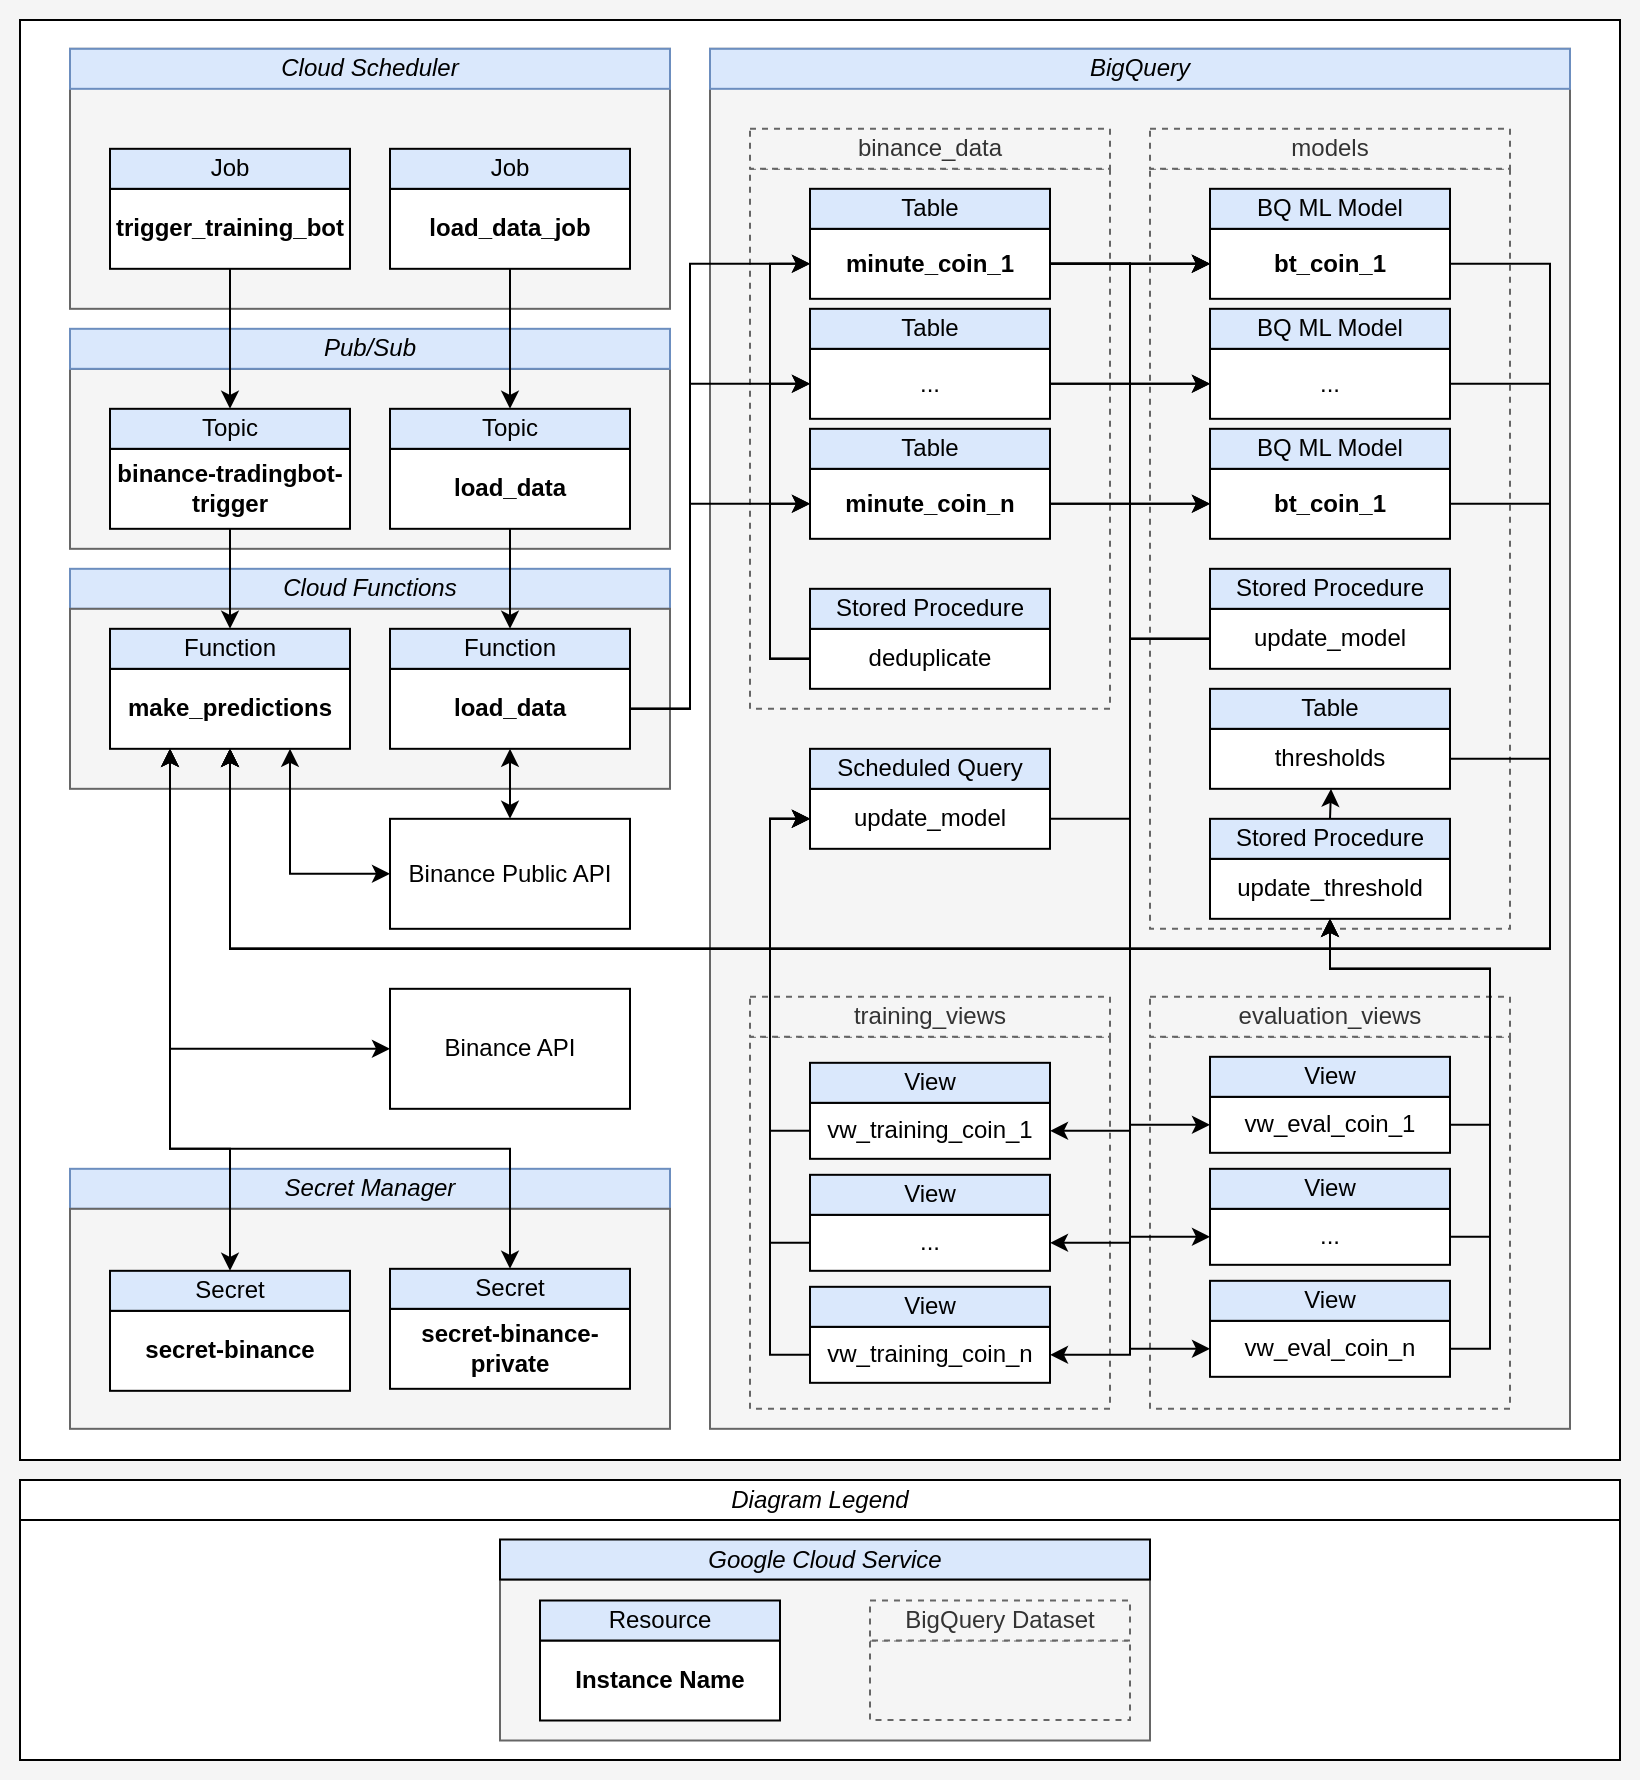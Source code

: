 <mxfile version="16.1.2" type="device"><diagram id="8VCmFHLApWE0oiSrJPu0" name="Page-1"><mxGraphModel dx="1720" dy="1318" grid="1" gridSize="10" guides="1" tooltips="1" connect="1" arrows="1" fold="1" page="1" pageScale="1" pageWidth="1169" pageHeight="1654" math="0" shadow="0"><root><mxCell id="0"/><mxCell id="1" parent="0"/><mxCell id="LJtx6r70eN3ZU_xWEDOd-132" value="" style="rounded=0;whiteSpace=wrap;html=1;strokeColor=none;fillColor=#f5f5f5;fontColor=#333333;" vertex="1" parent="1"><mxGeometry x="30" y="130" width="820" height="890" as="geometry"/></mxCell><mxCell id="LJtx6r70eN3ZU_xWEDOd-121" value="" style="rounded=0;whiteSpace=wrap;html=1;strokeColor=default;" vertex="1" parent="1"><mxGeometry x="40" y="140" width="800" height="720" as="geometry"/></mxCell><mxCell id="9XySH3ww-JPO3s3tnFIX-76" value="" style="rounded=0;whiteSpace=wrap;html=1;fillColor=#f5f5f5;fontColor=#333333;strokeColor=#666666;" parent="1" vertex="1"><mxGeometry x="385" y="154.41" width="430" height="690" as="geometry"/></mxCell><mxCell id="9XySH3ww-JPO3s3tnFIX-98" value="" style="rounded=0;whiteSpace=wrap;html=1;fillColor=#f5f5f5;fontColor=#333333;strokeColor=#666666;dashed=1;" parent="1" vertex="1"><mxGeometry x="405" y="648.41" width="180" height="186" as="geometry"/></mxCell><mxCell id="9XySH3ww-JPO3s3tnFIX-90" value="" style="rounded=0;whiteSpace=wrap;html=1;fillColor=#f5f5f5;fontColor=#333333;strokeColor=#666666;dashed=1;" parent="1" vertex="1"><mxGeometry x="605" y="648.41" width="180" height="186" as="geometry"/></mxCell><mxCell id="9XySH3ww-JPO3s3tnFIX-27" value="&lt;i&gt;Cloud Functions&lt;/i&gt;" style="rounded=0;whiteSpace=wrap;html=1;fillColor=#dae8fc;strokeColor=#6c8ebf;" parent="1" vertex="1"><mxGeometry x="65" y="414.41" width="300" height="20" as="geometry"/></mxCell><mxCell id="9XySH3ww-JPO3s3tnFIX-84" value="" style="rounded=0;whiteSpace=wrap;html=1;fillColor=#f5f5f5;fontColor=#333333;strokeColor=#666666;dashed=1;" parent="1" vertex="1"><mxGeometry x="405" y="214.41" width="180" height="270" as="geometry"/></mxCell><mxCell id="9XySH3ww-JPO3s3tnFIX-87" value="" style="rounded=0;whiteSpace=wrap;html=1;fillColor=#f5f5f5;fontColor=#333333;strokeColor=#666666;dashed=1;" parent="1" vertex="1"><mxGeometry x="605" y="214.41" width="180" height="380" as="geometry"/></mxCell><mxCell id="9XySH3ww-JPO3s3tnFIX-74" value="" style="rounded=0;whiteSpace=wrap;html=1;fillColor=#f5f5f5;fontColor=#333333;strokeColor=#666666;" parent="1" vertex="1"><mxGeometry x="65" y="434.41" width="300" height="90" as="geometry"/></mxCell><mxCell id="9XySH3ww-JPO3s3tnFIX-73" value="" style="rounded=0;whiteSpace=wrap;html=1;fillColor=#f5f5f5;fontColor=#333333;strokeColor=#666666;" parent="1" vertex="1"><mxGeometry x="65" y="314.41" width="300" height="90" as="geometry"/></mxCell><mxCell id="9XySH3ww-JPO3s3tnFIX-72" value="" style="rounded=0;whiteSpace=wrap;html=1;fillColor=#f5f5f5;fontColor=#333333;strokeColor=#666666;" parent="1" vertex="1"><mxGeometry x="65" y="154.41" width="300" height="130" as="geometry"/></mxCell><mxCell id="9XySH3ww-JPO3s3tnFIX-26" value="&lt;i&gt;Pub/Sub&lt;/i&gt;" style="rounded=0;whiteSpace=wrap;html=1;fillColor=#dae8fc;strokeColor=#6c8ebf;" parent="1" vertex="1"><mxGeometry x="65" y="294.41" width="300" height="20" as="geometry"/></mxCell><mxCell id="9XySH3ww-JPO3s3tnFIX-25" value="&lt;i&gt;Cloud Scheduler&lt;/i&gt;" style="rounded=0;whiteSpace=wrap;html=1;fillColor=#dae8fc;strokeColor=#6c8ebf;" parent="1" vertex="1"><mxGeometry x="65" y="154.41" width="300" height="20" as="geometry"/></mxCell><mxCell id="9XySH3ww-JPO3s3tnFIX-77" style="edgeStyle=orthogonalEdgeStyle;rounded=0;orthogonalLoop=1;jettySize=auto;html=1;exitX=0.5;exitY=1;exitDx=0;exitDy=0;startArrow=classic;startFill=1;strokeColor=#000000;" parent="1" source="9XySH3ww-JPO3s3tnFIX-1" target="9XySH3ww-JPO3s3tnFIX-34" edge="1"><mxGeometry relative="1" as="geometry"/></mxCell><mxCell id="LJtx6r70eN3ZU_xWEDOd-22" style="edgeStyle=orthogonalEdgeStyle;rounded=0;orthogonalLoop=1;jettySize=auto;html=1;exitX=1;exitY=0.5;exitDx=0;exitDy=0;entryX=0;entryY=0.5;entryDx=0;entryDy=0;strokeColor=default;" edge="1" parent="1" source="9XySH3ww-JPO3s3tnFIX-1" target="9XySH3ww-JPO3s3tnFIX-24"><mxGeometry relative="1" as="geometry"><Array as="points"><mxPoint x="375" y="484"/><mxPoint x="375" y="262"/></Array></mxGeometry></mxCell><mxCell id="LJtx6r70eN3ZU_xWEDOd-23" style="edgeStyle=orthogonalEdgeStyle;rounded=0;orthogonalLoop=1;jettySize=auto;html=1;exitX=1;exitY=0.5;exitDx=0;exitDy=0;entryX=0;entryY=0.5;entryDx=0;entryDy=0;strokeColor=default;" edge="1" parent="1" source="9XySH3ww-JPO3s3tnFIX-1" target="9XySH3ww-JPO3s3tnFIX-41"><mxGeometry relative="1" as="geometry"><Array as="points"><mxPoint x="375" y="484"/><mxPoint x="375" y="382"/></Array></mxGeometry></mxCell><mxCell id="LJtx6r70eN3ZU_xWEDOd-91" style="edgeStyle=orthogonalEdgeStyle;rounded=0;orthogonalLoop=1;jettySize=auto;html=1;exitX=1;exitY=0.5;exitDx=0;exitDy=0;entryX=0;entryY=0.5;entryDx=0;entryDy=0;strokeColor=default;" edge="1" parent="1" source="9XySH3ww-JPO3s3tnFIX-1" target="9XySH3ww-JPO3s3tnFIX-39"><mxGeometry relative="1" as="geometry"><Array as="points"><mxPoint x="375" y="484"/><mxPoint x="375" y="322"/></Array></mxGeometry></mxCell><mxCell id="9XySH3ww-JPO3s3tnFIX-70" style="edgeStyle=orthogonalEdgeStyle;rounded=0;orthogonalLoop=1;jettySize=auto;html=1;exitX=0.5;exitY=1;exitDx=0;exitDy=0;startArrow=classic;startFill=1;strokeColor=none;" parent="1" source="9XySH3ww-JPO3s3tnFIX-19" target="9XySH3ww-JPO3s3tnFIX-69" edge="1"><mxGeometry relative="1" as="geometry"/></mxCell><mxCell id="LJtx6r70eN3ZU_xWEDOd-16" style="edgeStyle=orthogonalEdgeStyle;rounded=0;orthogonalLoop=1;jettySize=auto;html=1;exitX=0.5;exitY=1;exitDx=0;exitDy=0;entryX=0.5;entryY=0;entryDx=0;entryDy=0;" edge="1" parent="1" source="9XySH3ww-JPO3s3tnFIX-20" target="LJtx6r70eN3ZU_xWEDOd-11"><mxGeometry relative="1" as="geometry"/></mxCell><mxCell id="LJtx6r70eN3ZU_xWEDOd-14" style="edgeStyle=orthogonalEdgeStyle;rounded=0;orthogonalLoop=1;jettySize=auto;html=1;exitX=0.5;exitY=1;exitDx=0;exitDy=0;" edge="1" parent="1" source="9XySH3ww-JPO3s3tnFIX-21" target="LJtx6r70eN3ZU_xWEDOd-10"><mxGeometry relative="1" as="geometry"/></mxCell><mxCell id="LJtx6r70eN3ZU_xWEDOd-9" style="edgeStyle=orthogonalEdgeStyle;rounded=0;orthogonalLoop=1;jettySize=auto;html=1;exitX=0.5;exitY=1;exitDx=0;exitDy=0;" edge="1" parent="1" source="9XySH3ww-JPO3s3tnFIX-22" target="LJtx6r70eN3ZU_xWEDOd-8"><mxGeometry relative="1" as="geometry"/></mxCell><mxCell id="LJtx6r70eN3ZU_xWEDOd-7" style="edgeStyle=orthogonalEdgeStyle;rounded=0;orthogonalLoop=1;jettySize=auto;html=1;exitX=0.5;exitY=1;exitDx=0;exitDy=0;entryX=0.5;entryY=0;entryDx=0;entryDy=0;" edge="1" parent="1" source="9XySH3ww-JPO3s3tnFIX-23" target="LJtx6r70eN3ZU_xWEDOd-5"><mxGeometry relative="1" as="geometry"/></mxCell><mxCell id="9XySH3ww-JPO3s3tnFIX-59" style="edgeStyle=orthogonalEdgeStyle;rounded=0;orthogonalLoop=1;jettySize=auto;html=1;exitX=1;exitY=0.5;exitDx=0;exitDy=0;startArrow=none;startFill=0;" parent="1" source="9XySH3ww-JPO3s3tnFIX-24" target="9XySH3ww-JPO3s3tnFIX-47" edge="1"><mxGeometry relative="1" as="geometry"/></mxCell><mxCell id="LJtx6r70eN3ZU_xWEDOd-88" style="edgeStyle=orthogonalEdgeStyle;rounded=0;orthogonalLoop=1;jettySize=auto;html=1;exitX=1;exitY=0.5;exitDx=0;exitDy=0;entryX=0;entryY=0.5;entryDx=0;entryDy=0;strokeColor=default;" edge="1" parent="1" source="9XySH3ww-JPO3s3tnFIX-24" target="LJtx6r70eN3ZU_xWEDOd-42"><mxGeometry relative="1" as="geometry"/></mxCell><mxCell id="LJtx6r70eN3ZU_xWEDOd-95" style="edgeStyle=orthogonalEdgeStyle;rounded=0;orthogonalLoop=1;jettySize=auto;html=1;exitX=1;exitY=0.5;exitDx=0;exitDy=0;entryX=1;entryY=0.5;entryDx=0;entryDy=0;strokeColor=default;" edge="1" parent="1" source="9XySH3ww-JPO3s3tnFIX-24" target="LJtx6r70eN3ZU_xWEDOd-62"><mxGeometry relative="1" as="geometry"><Array as="points"><mxPoint x="595" y="261.41"/><mxPoint x="595" y="695.41"/></Array></mxGeometry></mxCell><mxCell id="LJtx6r70eN3ZU_xWEDOd-96" style="edgeStyle=orthogonalEdgeStyle;rounded=0;orthogonalLoop=1;jettySize=auto;html=1;exitX=1;exitY=0.5;exitDx=0;exitDy=0;entryX=1;entryY=0.5;entryDx=0;entryDy=0;strokeColor=default;" edge="1" parent="1" source="9XySH3ww-JPO3s3tnFIX-24" target="LJtx6r70eN3ZU_xWEDOd-65"><mxGeometry relative="1" as="geometry"><Array as="points"><mxPoint x="595" y="261.41"/><mxPoint x="595" y="751.41"/></Array></mxGeometry></mxCell><mxCell id="LJtx6r70eN3ZU_xWEDOd-97" style="edgeStyle=orthogonalEdgeStyle;rounded=0;orthogonalLoop=1;jettySize=auto;html=1;exitX=1;exitY=0.5;exitDx=0;exitDy=0;entryX=1;entryY=0.5;entryDx=0;entryDy=0;strokeColor=default;" edge="1" parent="1" source="9XySH3ww-JPO3s3tnFIX-24" target="LJtx6r70eN3ZU_xWEDOd-68"><mxGeometry relative="1" as="geometry"><Array as="points"><mxPoint x="595" y="261.41"/><mxPoint x="595" y="807.41"/></Array></mxGeometry></mxCell><mxCell id="9XySH3ww-JPO3s3tnFIX-24" value="&lt;b&gt;minute_coin_1&lt;/b&gt;" style="rounded=0;whiteSpace=wrap;html=1;" parent="1" vertex="1"><mxGeometry x="435" y="244.41" width="120" height="35" as="geometry"/></mxCell><mxCell id="9XySH3ww-JPO3s3tnFIX-34" value="Binance Public API" style="rounded=0;whiteSpace=wrap;html=1;" parent="1" vertex="1"><mxGeometry x="225" y="539.41" width="120" height="55" as="geometry"/></mxCell><mxCell id="9XySH3ww-JPO3s3tnFIX-58" style="edgeStyle=orthogonalEdgeStyle;rounded=0;orthogonalLoop=1;jettySize=auto;html=1;exitX=1;exitY=0.5;exitDx=0;exitDy=0;startArrow=none;startFill=0;" parent="1" source="9XySH3ww-JPO3s3tnFIX-39" target="9XySH3ww-JPO3s3tnFIX-48" edge="1"><mxGeometry relative="1" as="geometry"/></mxCell><mxCell id="LJtx6r70eN3ZU_xWEDOd-87" style="edgeStyle=orthogonalEdgeStyle;rounded=0;orthogonalLoop=1;jettySize=auto;html=1;exitX=1;exitY=0.5;exitDx=0;exitDy=0;entryX=0;entryY=0.5;entryDx=0;entryDy=0;strokeColor=default;" edge="1" parent="1" source="9XySH3ww-JPO3s3tnFIX-39" target="LJtx6r70eN3ZU_xWEDOd-38"><mxGeometry relative="1" as="geometry"/></mxCell><mxCell id="9XySH3ww-JPO3s3tnFIX-39" value="..." style="rounded=0;whiteSpace=wrap;html=1;" parent="1" vertex="1"><mxGeometry x="435" y="304.41" width="120" height="35" as="geometry"/></mxCell><mxCell id="9XySH3ww-JPO3s3tnFIX-57" style="edgeStyle=orthogonalEdgeStyle;rounded=0;orthogonalLoop=1;jettySize=auto;html=1;exitX=1;exitY=0.5;exitDx=0;exitDy=0;startArrow=none;startFill=0;" parent="1" source="9XySH3ww-JPO3s3tnFIX-41" target="9XySH3ww-JPO3s3tnFIX-50" edge="1"><mxGeometry relative="1" as="geometry"/></mxCell><mxCell id="LJtx6r70eN3ZU_xWEDOd-78" style="edgeStyle=orthogonalEdgeStyle;rounded=0;orthogonalLoop=1;jettySize=auto;html=1;exitX=1;exitY=0.5;exitDx=0;exitDy=0;entryX=0;entryY=0.5;entryDx=0;entryDy=0;strokeColor=default;" edge="1" parent="1" source="9XySH3ww-JPO3s3tnFIX-41" target="9XySH3ww-JPO3s3tnFIX-95"><mxGeometry relative="1" as="geometry"/></mxCell><mxCell id="9XySH3ww-JPO3s3tnFIX-41" value="&lt;b&gt;minute_coin_n&lt;/b&gt;" style="rounded=0;whiteSpace=wrap;html=1;" parent="1" vertex="1"><mxGeometry x="435" y="364.41" width="120" height="35" as="geometry"/></mxCell><mxCell id="LJtx6r70eN3ZU_xWEDOd-73" style="edgeStyle=orthogonalEdgeStyle;rounded=0;orthogonalLoop=1;jettySize=auto;html=1;exitX=1;exitY=0.5;exitDx=0;exitDy=0;entryX=0.5;entryY=1;entryDx=0;entryDy=0;strokeColor=default;" edge="1" parent="1" source="9XySH3ww-JPO3s3tnFIX-47" target="9XySH3ww-JPO3s3tnFIX-19"><mxGeometry relative="1" as="geometry"><Array as="points"><mxPoint x="805" y="261.41"/><mxPoint x="805" y="604.41"/><mxPoint x="145" y="604.41"/></Array></mxGeometry></mxCell><mxCell id="9XySH3ww-JPO3s3tnFIX-47" value="&lt;b&gt;bt_coin_1&lt;/b&gt;" style="rounded=0;whiteSpace=wrap;html=1;" parent="1" vertex="1"><mxGeometry x="635" y="244.41" width="120" height="35" as="geometry"/></mxCell><mxCell id="LJtx6r70eN3ZU_xWEDOd-75" style="edgeStyle=orthogonalEdgeStyle;rounded=0;orthogonalLoop=1;jettySize=auto;html=1;exitX=1;exitY=0.5;exitDx=0;exitDy=0;strokeColor=default;" edge="1" parent="1" source="9XySH3ww-JPO3s3tnFIX-48" target="9XySH3ww-JPO3s3tnFIX-19"><mxGeometry relative="1" as="geometry"><Array as="points"><mxPoint x="805" y="321.41"/><mxPoint x="805" y="604.41"/></Array></mxGeometry></mxCell><mxCell id="9XySH3ww-JPO3s3tnFIX-48" value="..." style="rounded=0;whiteSpace=wrap;html=1;" parent="1" vertex="1"><mxGeometry x="635" y="304.41" width="120" height="35" as="geometry"/></mxCell><mxCell id="LJtx6r70eN3ZU_xWEDOd-74" style="edgeStyle=orthogonalEdgeStyle;rounded=0;orthogonalLoop=1;jettySize=auto;html=1;exitX=1;exitY=0.5;exitDx=0;exitDy=0;strokeColor=default;" edge="1" parent="1" source="9XySH3ww-JPO3s3tnFIX-50" target="9XySH3ww-JPO3s3tnFIX-19"><mxGeometry relative="1" as="geometry"><Array as="points"><mxPoint x="805" y="381.41"/><mxPoint x="805" y="604.41"/></Array></mxGeometry></mxCell><mxCell id="9XySH3ww-JPO3s3tnFIX-50" value="&lt;b&gt;bt_coin_1&lt;/b&gt;" style="rounded=0;whiteSpace=wrap;html=1;" parent="1" vertex="1"><mxGeometry x="635" y="364.41" width="120" height="35" as="geometry"/></mxCell><mxCell id="9XySH3ww-JPO3s3tnFIX-65" value="&lt;i&gt;BigQuery&lt;/i&gt;" style="rounded=0;whiteSpace=wrap;html=1;fillColor=#dae8fc;strokeColor=#6c8ebf;" parent="1" vertex="1"><mxGeometry x="385" y="154.41" width="430" height="20" as="geometry"/></mxCell><mxCell id="9XySH3ww-JPO3s3tnFIX-69" value="Binance API" style="rounded=0;whiteSpace=wrap;html=1;" parent="1" vertex="1"><mxGeometry x="225" y="624.41" width="120" height="60" as="geometry"/></mxCell><mxCell id="LJtx6r70eN3ZU_xWEDOd-84" style="edgeStyle=orthogonalEdgeStyle;rounded=0;orthogonalLoop=1;jettySize=auto;html=1;exitX=0;exitY=0.5;exitDx=0;exitDy=0;entryX=0;entryY=0.5;entryDx=0;entryDy=0;strokeColor=default;" edge="1" parent="1" source="9XySH3ww-JPO3s3tnFIX-80" target="9XySH3ww-JPO3s3tnFIX-50"><mxGeometry relative="1" as="geometry"><Array as="points"><mxPoint x="595" y="449.41"/><mxPoint x="595" y="381.41"/></Array></mxGeometry></mxCell><mxCell id="LJtx6r70eN3ZU_xWEDOd-85" style="edgeStyle=orthogonalEdgeStyle;rounded=0;orthogonalLoop=1;jettySize=auto;html=1;exitX=0;exitY=0.5;exitDx=0;exitDy=0;entryX=0;entryY=0.5;entryDx=0;entryDy=0;strokeColor=default;" edge="1" parent="1" source="9XySH3ww-JPO3s3tnFIX-80" target="9XySH3ww-JPO3s3tnFIX-48"><mxGeometry relative="1" as="geometry"><Array as="points"><mxPoint x="595" y="449.41"/><mxPoint x="595" y="321.41"/></Array></mxGeometry></mxCell><mxCell id="LJtx6r70eN3ZU_xWEDOd-86" style="edgeStyle=orthogonalEdgeStyle;rounded=0;orthogonalLoop=1;jettySize=auto;html=1;exitX=0;exitY=0.5;exitDx=0;exitDy=0;strokeColor=default;entryX=0;entryY=0.5;entryDx=0;entryDy=0;" edge="1" parent="1" source="9XySH3ww-JPO3s3tnFIX-80" target="9XySH3ww-JPO3s3tnFIX-47"><mxGeometry relative="1" as="geometry"><Array as="points"><mxPoint x="595" y="449.41"/><mxPoint x="595" y="261.41"/></Array></mxGeometry></mxCell><mxCell id="9XySH3ww-JPO3s3tnFIX-80" value="update_model" style="rounded=0;whiteSpace=wrap;html=1;" parent="1" vertex="1"><mxGeometry x="635" y="434.41" width="120" height="30" as="geometry"/></mxCell><mxCell id="LJtx6r70eN3ZU_xWEDOd-89" style="edgeStyle=orthogonalEdgeStyle;rounded=0;orthogonalLoop=1;jettySize=auto;html=1;exitX=1;exitY=0.5;exitDx=0;exitDy=0;entryX=0;entryY=0.5;entryDx=0;entryDy=0;strokeColor=default;" edge="1" parent="1" source="9XySH3ww-JPO3s3tnFIX-83" target="9XySH3ww-JPO3s3tnFIX-47"><mxGeometry relative="1" as="geometry"/></mxCell><mxCell id="9XySH3ww-JPO3s3tnFIX-83" value="update_model" style="rounded=0;whiteSpace=wrap;html=1;" parent="1" vertex="1"><mxGeometry x="435" y="524.41" width="120" height="30" as="geometry"/></mxCell><mxCell id="9XySH3ww-JPO3s3tnFIX-85" value="binance_data" style="rounded=0;whiteSpace=wrap;html=1;fillColor=#f5f5f5;fontColor=#333333;strokeColor=#666666;dashed=1;" parent="1" vertex="1"><mxGeometry x="405" y="194.41" width="180" height="20" as="geometry"/></mxCell><mxCell id="9XySH3ww-JPO3s3tnFIX-86" value="models" style="rounded=0;whiteSpace=wrap;html=1;fillColor=#f5f5f5;fontColor=#333333;strokeColor=#666666;dashed=1;" parent="1" vertex="1"><mxGeometry x="605" y="194.41" width="180" height="20" as="geometry"/></mxCell><mxCell id="9XySH3ww-JPO3s3tnFIX-88" value="evaluation_views" style="rounded=0;whiteSpace=wrap;html=1;fillColor=#f5f5f5;fontColor=#333333;strokeColor=#666666;dashed=1;" parent="1" vertex="1"><mxGeometry x="605" y="628.41" width="180" height="20" as="geometry"/></mxCell><mxCell id="9XySH3ww-JPO3s3tnFIX-89" value="training_views" style="rounded=0;whiteSpace=wrap;html=1;fillColor=#f5f5f5;fontColor=#333333;strokeColor=#666666;dashed=1;" parent="1" vertex="1"><mxGeometry x="405" y="628.41" width="180" height="20" as="geometry"/></mxCell><mxCell id="LJtx6r70eN3ZU_xWEDOd-92" style="edgeStyle=orthogonalEdgeStyle;rounded=0;orthogonalLoop=1;jettySize=auto;html=1;exitX=0;exitY=0.5;exitDx=0;exitDy=0;entryX=0;entryY=0.5;entryDx=0;entryDy=0;strokeColor=default;" edge="1" parent="1" source="9XySH3ww-JPO3s3tnFIX-82" target="9XySH3ww-JPO3s3tnFIX-41"><mxGeometry relative="1" as="geometry"/></mxCell><mxCell id="LJtx6r70eN3ZU_xWEDOd-93" style="edgeStyle=orthogonalEdgeStyle;rounded=0;orthogonalLoop=1;jettySize=auto;html=1;exitX=0;exitY=0.5;exitDx=0;exitDy=0;entryX=0;entryY=0.5;entryDx=0;entryDy=0;strokeColor=default;" edge="1" parent="1" source="9XySH3ww-JPO3s3tnFIX-82" target="9XySH3ww-JPO3s3tnFIX-39"><mxGeometry relative="1" as="geometry"/></mxCell><mxCell id="LJtx6r70eN3ZU_xWEDOd-94" style="edgeStyle=orthogonalEdgeStyle;rounded=0;orthogonalLoop=1;jettySize=auto;html=1;exitX=0;exitY=0.5;exitDx=0;exitDy=0;entryX=0;entryY=0.5;entryDx=0;entryDy=0;strokeColor=default;" edge="1" parent="1" source="9XySH3ww-JPO3s3tnFIX-82" target="9XySH3ww-JPO3s3tnFIX-24"><mxGeometry relative="1" as="geometry"/></mxCell><mxCell id="9XySH3ww-JPO3s3tnFIX-82" value="deduplicate" style="rounded=0;whiteSpace=wrap;html=1;" parent="1" vertex="1"><mxGeometry x="435" y="444.41" width="120" height="30" as="geometry"/></mxCell><mxCell id="LJtx6r70eN3ZU_xWEDOd-17" value="Table" style="rounded=0;whiteSpace=wrap;html=1;fillColor=#dae8fc;strokeColor=default;" vertex="1" parent="1"><mxGeometry x="435" y="224.41" width="120" height="20" as="geometry"/></mxCell><mxCell id="LJtx6r70eN3ZU_xWEDOd-20" value="Table" style="rounded=0;whiteSpace=wrap;html=1;fillColor=#dae8fc;strokeColor=default;" vertex="1" parent="1"><mxGeometry x="435" y="284.41" width="120" height="20" as="geometry"/></mxCell><mxCell id="LJtx6r70eN3ZU_xWEDOd-21" value="Table" style="rounded=0;whiteSpace=wrap;html=1;fillColor=#dae8fc;strokeColor=default;" vertex="1" parent="1"><mxGeometry x="435" y="344.41" width="120" height="20" as="geometry"/></mxCell><mxCell id="LJtx6r70eN3ZU_xWEDOd-24" value="Stored Procedure" style="rounded=0;whiteSpace=wrap;html=1;fillColor=#dae8fc;strokeColor=default;" vertex="1" parent="1"><mxGeometry x="435" y="424.41" width="120" height="20" as="geometry"/></mxCell><mxCell id="LJtx6r70eN3ZU_xWEDOd-25" value="Stored Procedure" style="rounded=0;whiteSpace=wrap;html=1;fillColor=#dae8fc;strokeColor=default;" vertex="1" parent="1"><mxGeometry x="635" y="414.41" width="120" height="20" as="geometry"/></mxCell><mxCell id="LJtx6r70eN3ZU_xWEDOd-26" value="BQ ML Model" style="rounded=0;whiteSpace=wrap;html=1;fillColor=#dae8fc;strokeColor=default;" vertex="1" parent="1"><mxGeometry x="635" y="224.41" width="120" height="20" as="geometry"/></mxCell><mxCell id="LJtx6r70eN3ZU_xWEDOd-27" value="BQ ML Model" style="rounded=0;whiteSpace=wrap;html=1;fillColor=#dae8fc;strokeColor=default;" vertex="1" parent="1"><mxGeometry x="635" y="284.41" width="120" height="20" as="geometry"/></mxCell><mxCell id="LJtx6r70eN3ZU_xWEDOd-28" value="BQ ML Model" style="rounded=0;whiteSpace=wrap;html=1;fillColor=#dae8fc;strokeColor=default;" vertex="1" parent="1"><mxGeometry x="635" y="344.41" width="120" height="20" as="geometry"/></mxCell><mxCell id="LJtx6r70eN3ZU_xWEDOd-33" value="" style="group" vertex="1" connectable="0" parent="1"><mxGeometry x="635" y="474.41" width="120" height="50" as="geometry"/></mxCell><mxCell id="9XySH3ww-JPO3s3tnFIX-66" value="thresholds" style="rounded=0;whiteSpace=wrap;html=1;" parent="LJtx6r70eN3ZU_xWEDOd-33" vertex="1"><mxGeometry y="20" width="120" height="30" as="geometry"/></mxCell><mxCell id="LJtx6r70eN3ZU_xWEDOd-29" value="Table" style="rounded=0;whiteSpace=wrap;html=1;fillColor=#dae8fc;strokeColor=default;" vertex="1" parent="LJtx6r70eN3ZU_xWEDOd-33"><mxGeometry width="120" height="20" as="geometry"/></mxCell><mxCell id="LJtx6r70eN3ZU_xWEDOd-34" value="" style="group" vertex="1" connectable="0" parent="1"><mxGeometry x="635" y="539.41" width="120" height="50" as="geometry"/></mxCell><mxCell id="9XySH3ww-JPO3s3tnFIX-81" value="update_threshold" style="rounded=0;whiteSpace=wrap;html=1;" parent="LJtx6r70eN3ZU_xWEDOd-34" vertex="1"><mxGeometry y="20" width="120" height="30" as="geometry"/></mxCell><mxCell id="LJtx6r70eN3ZU_xWEDOd-30" value="Stored Procedure" style="rounded=0;whiteSpace=wrap;html=1;fillColor=#dae8fc;strokeColor=default;" vertex="1" parent="LJtx6r70eN3ZU_xWEDOd-34"><mxGeometry width="120" height="20" as="geometry"/></mxCell><mxCell id="LJtx6r70eN3ZU_xWEDOd-36" value="" style="group" vertex="1" connectable="0" parent="1"><mxGeometry x="635" y="658.41" width="120" height="48" as="geometry"/></mxCell><mxCell id="9XySH3ww-JPO3s3tnFIX-95" value="vw_eval_coin_1" style="rounded=0;whiteSpace=wrap;html=1;" parent="LJtx6r70eN3ZU_xWEDOd-36" vertex="1"><mxGeometry y="20" width="120" height="28" as="geometry"/></mxCell><mxCell id="LJtx6r70eN3ZU_xWEDOd-35" value="View" style="rounded=0;whiteSpace=wrap;html=1;fillColor=#dae8fc;strokeColor=default;" vertex="1" parent="LJtx6r70eN3ZU_xWEDOd-36"><mxGeometry width="120" height="20" as="geometry"/></mxCell><mxCell id="LJtx6r70eN3ZU_xWEDOd-37" value="" style="group" vertex="1" connectable="0" parent="1"><mxGeometry x="635" y="714.41" width="120" height="48" as="geometry"/></mxCell><mxCell id="LJtx6r70eN3ZU_xWEDOd-38" value="..." style="rounded=0;whiteSpace=wrap;html=1;" vertex="1" parent="LJtx6r70eN3ZU_xWEDOd-37"><mxGeometry y="20" width="120" height="28" as="geometry"/></mxCell><mxCell id="LJtx6r70eN3ZU_xWEDOd-39" value="View" style="rounded=0;whiteSpace=wrap;html=1;fillColor=#dae8fc;strokeColor=default;" vertex="1" parent="LJtx6r70eN3ZU_xWEDOd-37"><mxGeometry width="120" height="20" as="geometry"/></mxCell><mxCell id="LJtx6r70eN3ZU_xWEDOd-41" value="" style="group" vertex="1" connectable="0" parent="1"><mxGeometry x="635" y="770.41" width="120" height="48" as="geometry"/></mxCell><mxCell id="LJtx6r70eN3ZU_xWEDOd-42" value="vw_eval_coin_n" style="rounded=0;whiteSpace=wrap;html=1;" vertex="1" parent="LJtx6r70eN3ZU_xWEDOd-41"><mxGeometry y="20" width="120" height="28" as="geometry"/></mxCell><mxCell id="LJtx6r70eN3ZU_xWEDOd-43" value="View" style="rounded=0;whiteSpace=wrap;html=1;fillColor=#dae8fc;strokeColor=default;" vertex="1" parent="LJtx6r70eN3ZU_xWEDOd-41"><mxGeometry width="120" height="20" as="geometry"/></mxCell><mxCell id="LJtx6r70eN3ZU_xWEDOd-61" value="" style="group" vertex="1" connectable="0" parent="1"><mxGeometry x="435" y="661.41" width="120" height="48" as="geometry"/></mxCell><mxCell id="LJtx6r70eN3ZU_xWEDOd-62" value="vw_training_coin_1" style="rounded=0;whiteSpace=wrap;html=1;" vertex="1" parent="LJtx6r70eN3ZU_xWEDOd-61"><mxGeometry y="20" width="120" height="28" as="geometry"/></mxCell><mxCell id="LJtx6r70eN3ZU_xWEDOd-63" value="View" style="rounded=0;whiteSpace=wrap;html=1;fillColor=#dae8fc;strokeColor=default;" vertex="1" parent="LJtx6r70eN3ZU_xWEDOd-61"><mxGeometry width="120" height="20" as="geometry"/></mxCell><mxCell id="LJtx6r70eN3ZU_xWEDOd-64" value="" style="group" vertex="1" connectable="0" parent="1"><mxGeometry x="435" y="717.41" width="120" height="48" as="geometry"/></mxCell><mxCell id="LJtx6r70eN3ZU_xWEDOd-65" value="..." style="rounded=0;whiteSpace=wrap;html=1;" vertex="1" parent="LJtx6r70eN3ZU_xWEDOd-64"><mxGeometry y="20" width="120" height="28" as="geometry"/></mxCell><mxCell id="LJtx6r70eN3ZU_xWEDOd-66" value="View" style="rounded=0;whiteSpace=wrap;html=1;fillColor=#dae8fc;strokeColor=default;" vertex="1" parent="LJtx6r70eN3ZU_xWEDOd-64"><mxGeometry width="120" height="20" as="geometry"/></mxCell><mxCell id="LJtx6r70eN3ZU_xWEDOd-67" value="" style="group" vertex="1" connectable="0" parent="1"><mxGeometry x="435" y="773.41" width="120" height="48" as="geometry"/></mxCell><mxCell id="LJtx6r70eN3ZU_xWEDOd-68" value="vw_training_coin_n" style="rounded=0;whiteSpace=wrap;html=1;" vertex="1" parent="LJtx6r70eN3ZU_xWEDOd-67"><mxGeometry y="20" width="120" height="28" as="geometry"/></mxCell><mxCell id="LJtx6r70eN3ZU_xWEDOd-69" value="View" style="rounded=0;whiteSpace=wrap;html=1;fillColor=#dae8fc;strokeColor=default;" vertex="1" parent="LJtx6r70eN3ZU_xWEDOd-67"><mxGeometry width="120" height="20" as="geometry"/></mxCell><mxCell id="LJtx6r70eN3ZU_xWEDOd-70" value="Scheduled Query" style="rounded=0;whiteSpace=wrap;html=1;fillColor=#dae8fc;strokeColor=default;" vertex="1" parent="1"><mxGeometry x="435" y="504.41" width="120" height="20" as="geometry"/></mxCell><mxCell id="LJtx6r70eN3ZU_xWEDOd-72" style="edgeStyle=orthogonalEdgeStyle;rounded=0;orthogonalLoop=1;jettySize=auto;html=1;exitX=0.5;exitY=1;exitDx=0;exitDy=0;strokeColor=default;" edge="1" parent="1" source="9XySH3ww-JPO3s3tnFIX-76" target="9XySH3ww-JPO3s3tnFIX-76"><mxGeometry relative="1" as="geometry"/></mxCell><mxCell id="LJtx6r70eN3ZU_xWEDOd-77" style="edgeStyle=orthogonalEdgeStyle;rounded=0;orthogonalLoop=1;jettySize=auto;html=1;exitX=1;exitY=0.5;exitDx=0;exitDy=0;entryX=0.5;entryY=1;entryDx=0;entryDy=0;strokeColor=default;" edge="1" parent="1" source="9XySH3ww-JPO3s3tnFIX-95" target="9XySH3ww-JPO3s3tnFIX-81"><mxGeometry relative="1" as="geometry"><Array as="points"><mxPoint x="775" y="692.41"/><mxPoint x="775" y="614.41"/><mxPoint x="695" y="614.41"/></Array></mxGeometry></mxCell><mxCell id="LJtx6r70eN3ZU_xWEDOd-79" style="edgeStyle=orthogonalEdgeStyle;rounded=0;orthogonalLoop=1;jettySize=auto;html=1;exitX=1;exitY=0.5;exitDx=0;exitDy=0;entryX=0.5;entryY=1;entryDx=0;entryDy=0;strokeColor=default;" edge="1" parent="1" source="LJtx6r70eN3ZU_xWEDOd-38" target="9XySH3ww-JPO3s3tnFIX-81"><mxGeometry relative="1" as="geometry"><Array as="points"><mxPoint x="775" y="748.41"/><mxPoint x="775" y="614.41"/><mxPoint x="695" y="614.41"/></Array></mxGeometry></mxCell><mxCell id="LJtx6r70eN3ZU_xWEDOd-80" style="edgeStyle=orthogonalEdgeStyle;rounded=0;orthogonalLoop=1;jettySize=auto;html=1;exitX=1;exitY=0.5;exitDx=0;exitDy=0;entryX=0.5;entryY=1;entryDx=0;entryDy=0;strokeColor=default;" edge="1" parent="1" source="LJtx6r70eN3ZU_xWEDOd-42" target="9XySH3ww-JPO3s3tnFIX-81"><mxGeometry relative="1" as="geometry"><Array as="points"><mxPoint x="775" y="804.41"/><mxPoint x="775" y="614.41"/><mxPoint x="695" y="614.41"/></Array></mxGeometry></mxCell><mxCell id="LJtx6r70eN3ZU_xWEDOd-81" style="edgeStyle=orthogonalEdgeStyle;rounded=0;orthogonalLoop=1;jettySize=auto;html=1;exitX=0.5;exitY=0;exitDx=0;exitDy=0;strokeColor=default;" edge="1" parent="1" source="LJtx6r70eN3ZU_xWEDOd-30"><mxGeometry relative="1" as="geometry"><mxPoint x="695.529" y="524.41" as="targetPoint"/></mxGeometry></mxCell><mxCell id="LJtx6r70eN3ZU_xWEDOd-82" style="edgeStyle=orthogonalEdgeStyle;rounded=0;orthogonalLoop=1;jettySize=auto;html=1;exitX=1;exitY=0.5;exitDx=0;exitDy=0;entryX=0.5;entryY=1;entryDx=0;entryDy=0;strokeColor=default;" edge="1" parent="1" source="9XySH3ww-JPO3s3tnFIX-66" target="9XySH3ww-JPO3s3tnFIX-19"><mxGeometry relative="1" as="geometry"><Array as="points"><mxPoint x="805" y="509.41"/><mxPoint x="805" y="604.41"/><mxPoint x="145" y="604.41"/></Array></mxGeometry></mxCell><mxCell id="LJtx6r70eN3ZU_xWEDOd-98" style="edgeStyle=orthogonalEdgeStyle;rounded=0;orthogonalLoop=1;jettySize=auto;html=1;exitX=0;exitY=0.5;exitDx=0;exitDy=0;entryX=0;entryY=0.5;entryDx=0;entryDy=0;strokeColor=default;" edge="1" parent="1" source="LJtx6r70eN3ZU_xWEDOd-62" target="9XySH3ww-JPO3s3tnFIX-83"><mxGeometry relative="1" as="geometry"/></mxCell><mxCell id="LJtx6r70eN3ZU_xWEDOd-99" style="edgeStyle=orthogonalEdgeStyle;rounded=0;orthogonalLoop=1;jettySize=auto;html=1;exitX=0;exitY=0.5;exitDx=0;exitDy=0;entryX=0;entryY=0.5;entryDx=0;entryDy=0;strokeColor=default;" edge="1" parent="1" source="LJtx6r70eN3ZU_xWEDOd-65" target="9XySH3ww-JPO3s3tnFIX-83"><mxGeometry relative="1" as="geometry"/></mxCell><mxCell id="LJtx6r70eN3ZU_xWEDOd-100" style="edgeStyle=orthogonalEdgeStyle;rounded=0;orthogonalLoop=1;jettySize=auto;html=1;exitX=0;exitY=0.5;exitDx=0;exitDy=0;strokeColor=default;" edge="1" parent="1" source="LJtx6r70eN3ZU_xWEDOd-68" target="9XySH3ww-JPO3s3tnFIX-83"><mxGeometry relative="1" as="geometry"><Array as="points"><mxPoint x="415" y="807.41"/><mxPoint x="415" y="539.41"/></Array></mxGeometry></mxCell><mxCell id="LJtx6r70eN3ZU_xWEDOd-101" value="&lt;i&gt;Secret Manager&lt;/i&gt;" style="rounded=0;whiteSpace=wrap;html=1;fillColor=#dae8fc;strokeColor=#6c8ebf;" vertex="1" parent="1"><mxGeometry x="65" y="714.41" width="300" height="20" as="geometry"/></mxCell><mxCell id="LJtx6r70eN3ZU_xWEDOd-102" value="" style="rounded=0;whiteSpace=wrap;html=1;fillColor=#f5f5f5;fontColor=#333333;strokeColor=#666666;" vertex="1" parent="1"><mxGeometry x="65" y="734.41" width="300" height="110" as="geometry"/></mxCell><mxCell id="LJtx6r70eN3ZU_xWEDOd-105" value="" style="group" vertex="1" connectable="0" parent="1"><mxGeometry x="85" y="334.41" width="120" height="60" as="geometry"/></mxCell><mxCell id="9XySH3ww-JPO3s3tnFIX-20" value="&lt;b&gt;binance-tradingbot-trigger&lt;/b&gt;" style="rounded=0;whiteSpace=wrap;html=1;" parent="LJtx6r70eN3ZU_xWEDOd-105" vertex="1"><mxGeometry y="20" width="120" height="40" as="geometry"/></mxCell><mxCell id="LJtx6r70eN3ZU_xWEDOd-8" value="Topic" style="rounded=0;whiteSpace=wrap;html=1;fillColor=#dae8fc;strokeColor=default;" vertex="1" parent="LJtx6r70eN3ZU_xWEDOd-105"><mxGeometry width="120" height="20" as="geometry"/></mxCell><mxCell id="9XySH3ww-JPO3s3tnFIX-113" style="edgeStyle=orthogonalEdgeStyle;rounded=0;orthogonalLoop=1;jettySize=auto;html=1;exitX=0.5;exitY=1;exitDx=0;exitDy=0;startArrow=none;startFill=0;strokeColor=#000000;" parent="LJtx6r70eN3ZU_xWEDOd-105" source="9XySH3ww-JPO3s3tnFIX-20" target="9XySH3ww-JPO3s3tnFIX-20" edge="1"><mxGeometry relative="1" as="geometry"/></mxCell><mxCell id="LJtx6r70eN3ZU_xWEDOd-106" value="" style="group" vertex="1" connectable="0" parent="1"><mxGeometry x="85" y="204.41" width="120" height="60" as="geometry"/></mxCell><mxCell id="9XySH3ww-JPO3s3tnFIX-22" value="&lt;b&gt;trigger_training_bot&lt;/b&gt;" style="rounded=0;whiteSpace=wrap;html=1;" parent="LJtx6r70eN3ZU_xWEDOd-106" vertex="1"><mxGeometry y="20" width="120" height="40" as="geometry"/></mxCell><mxCell id="LJtx6r70eN3ZU_xWEDOd-4" value="Job" style="rounded=0;whiteSpace=wrap;html=1;fillColor=#dae8fc;strokeColor=default;" vertex="1" parent="LJtx6r70eN3ZU_xWEDOd-106"><mxGeometry width="120" height="20" as="geometry"/></mxCell><mxCell id="LJtx6r70eN3ZU_xWEDOd-107" value="" style="group" vertex="1" connectable="0" parent="1"><mxGeometry x="225" y="204.41" width="120" height="60" as="geometry"/></mxCell><mxCell id="9XySH3ww-JPO3s3tnFIX-23" value="&lt;b&gt;load_data_job&lt;/b&gt;" style="rounded=0;whiteSpace=wrap;html=1;" parent="LJtx6r70eN3ZU_xWEDOd-107" vertex="1"><mxGeometry y="20" width="120" height="40" as="geometry"/></mxCell><mxCell id="LJtx6r70eN3ZU_xWEDOd-3" value="Job" style="rounded=0;whiteSpace=wrap;html=1;fillColor=#dae8fc;strokeColor=default;" vertex="1" parent="LJtx6r70eN3ZU_xWEDOd-107"><mxGeometry width="120" height="20" as="geometry"/></mxCell><mxCell id="LJtx6r70eN3ZU_xWEDOd-108" value="" style="group" vertex="1" connectable="0" parent="1"><mxGeometry x="225" y="334.41" width="120" height="60" as="geometry"/></mxCell><mxCell id="9XySH3ww-JPO3s3tnFIX-21" value="&lt;b&gt;load_data&lt;/b&gt;" style="rounded=0;whiteSpace=wrap;html=1;" parent="LJtx6r70eN3ZU_xWEDOd-108" vertex="1"><mxGeometry y="20" width="120" height="40" as="geometry"/></mxCell><mxCell id="LJtx6r70eN3ZU_xWEDOd-5" value="Topic" style="rounded=0;whiteSpace=wrap;html=1;fillColor=#dae8fc;strokeColor=default;" vertex="1" parent="LJtx6r70eN3ZU_xWEDOd-108"><mxGeometry width="120" height="20" as="geometry"/></mxCell><mxCell id="LJtx6r70eN3ZU_xWEDOd-110" style="edgeStyle=orthogonalEdgeStyle;rounded=0;orthogonalLoop=1;jettySize=auto;html=1;exitX=0.75;exitY=1;exitDx=0;exitDy=0;entryX=0;entryY=0.5;entryDx=0;entryDy=0;strokeColor=default;startArrow=classic;startFill=1;" edge="1" parent="1" source="9XySH3ww-JPO3s3tnFIX-19" target="9XySH3ww-JPO3s3tnFIX-34"><mxGeometry relative="1" as="geometry"/></mxCell><mxCell id="LJtx6r70eN3ZU_xWEDOd-111" style="edgeStyle=orthogonalEdgeStyle;rounded=0;orthogonalLoop=1;jettySize=auto;html=1;exitX=0.25;exitY=1;exitDx=0;exitDy=0;entryX=0;entryY=0.5;entryDx=0;entryDy=0;startArrow=classic;startFill=1;strokeColor=default;" edge="1" parent="1" source="9XySH3ww-JPO3s3tnFIX-19" target="9XySH3ww-JPO3s3tnFIX-69"><mxGeometry relative="1" as="geometry"/></mxCell><mxCell id="LJtx6r70eN3ZU_xWEDOd-119" style="edgeStyle=orthogonalEdgeStyle;rounded=0;orthogonalLoop=1;jettySize=auto;html=1;exitX=0.25;exitY=1;exitDx=0;exitDy=0;startArrow=classic;startFill=1;strokeColor=default;" edge="1" parent="1" source="9XySH3ww-JPO3s3tnFIX-19" target="LJtx6r70eN3ZU_xWEDOd-114"><mxGeometry relative="1" as="geometry"><Array as="points"><mxPoint x="115" y="704.41"/><mxPoint x="285" y="704.41"/></Array></mxGeometry></mxCell><mxCell id="9XySH3ww-JPO3s3tnFIX-19" value="&lt;b&gt;make_predictions&lt;/b&gt;" style="rounded=0;whiteSpace=wrap;html=1;" parent="1" vertex="1"><mxGeometry x="85" y="464.41" width="120" height="40" as="geometry"/></mxCell><mxCell id="LJtx6r70eN3ZU_xWEDOd-11" value="Function" style="rounded=0;whiteSpace=wrap;html=1;fillColor=#dae8fc;strokeColor=default;" vertex="1" parent="1"><mxGeometry x="85" y="444.41" width="120" height="20" as="geometry"/></mxCell><mxCell id="9XySH3ww-JPO3s3tnFIX-1" value="&lt;b&gt;load_data&lt;/b&gt;" style="rounded=0;whiteSpace=wrap;html=1;" parent="1" vertex="1"><mxGeometry x="225" y="464.41" width="120" height="40" as="geometry"/></mxCell><mxCell id="LJtx6r70eN3ZU_xWEDOd-10" value="Function" style="rounded=0;whiteSpace=wrap;html=1;fillColor=#dae8fc;strokeColor=default;" vertex="1" parent="1"><mxGeometry x="225" y="444.41" width="120" height="20" as="geometry"/></mxCell><mxCell id="LJtx6r70eN3ZU_xWEDOd-113" value="&lt;b&gt;secret-binance-private&lt;/b&gt;" style="rounded=0;whiteSpace=wrap;html=1;" vertex="1" parent="1"><mxGeometry x="225" y="784.41" width="120" height="40" as="geometry"/></mxCell><mxCell id="LJtx6r70eN3ZU_xWEDOd-114" value="Secret" style="rounded=0;whiteSpace=wrap;html=1;fillColor=#dae8fc;strokeColor=default;" vertex="1" parent="1"><mxGeometry x="225" y="764.41" width="120" height="20" as="geometry"/></mxCell><mxCell id="LJtx6r70eN3ZU_xWEDOd-115" value="&lt;b&gt;secret-binance&lt;/b&gt;" style="rounded=0;whiteSpace=wrap;html=1;" vertex="1" parent="1"><mxGeometry x="85" y="785.41" width="120" height="40" as="geometry"/></mxCell><mxCell id="LJtx6r70eN3ZU_xWEDOd-118" style="edgeStyle=orthogonalEdgeStyle;rounded=0;orthogonalLoop=1;jettySize=auto;html=1;exitX=0.5;exitY=0;exitDx=0;exitDy=0;entryX=0.25;entryY=1;entryDx=0;entryDy=0;startArrow=classic;startFill=1;strokeColor=default;" edge="1" parent="1" source="LJtx6r70eN3ZU_xWEDOd-116" target="9XySH3ww-JPO3s3tnFIX-19"><mxGeometry relative="1" as="geometry"><Array as="points"><mxPoint x="145" y="704.41"/><mxPoint x="115" y="704.41"/></Array></mxGeometry></mxCell><mxCell id="LJtx6r70eN3ZU_xWEDOd-116" value="Secret" style="rounded=0;whiteSpace=wrap;html=1;fillColor=#dae8fc;strokeColor=default;" vertex="1" parent="1"><mxGeometry x="85" y="765.41" width="120" height="20" as="geometry"/></mxCell><mxCell id="LJtx6r70eN3ZU_xWEDOd-120" style="edgeStyle=orthogonalEdgeStyle;rounded=0;orthogonalLoop=1;jettySize=auto;html=1;exitX=0.5;exitY=1;exitDx=0;exitDy=0;startArrow=classic;startFill=1;strokeColor=default;" edge="1" parent="1" source="9XySH3ww-JPO3s3tnFIX-69" target="9XySH3ww-JPO3s3tnFIX-69"><mxGeometry relative="1" as="geometry"/></mxCell><mxCell id="LJtx6r70eN3ZU_xWEDOd-122" value="" style="rounded=0;whiteSpace=wrap;html=1;strokeColor=default;" vertex="1" parent="1"><mxGeometry x="40" y="890" width="800" height="120" as="geometry"/></mxCell><mxCell id="LJtx6r70eN3ZU_xWEDOd-130" value="&lt;i&gt;Diagram Legend&lt;/i&gt;" style="rounded=0;whiteSpace=wrap;html=1;" vertex="1" parent="1"><mxGeometry x="40" y="870" width="800" height="20" as="geometry"/></mxCell><mxCell id="LJtx6r70eN3ZU_xWEDOd-131" value="" style="group" vertex="1" connectable="0" parent="1"><mxGeometry x="280" y="899.75" width="325" height="100.5" as="geometry"/></mxCell><mxCell id="LJtx6r70eN3ZU_xWEDOd-123" value="" style="rounded=0;whiteSpace=wrap;html=1;fillColor=#f5f5f5;fontColor=#333333;strokeColor=#666666;" vertex="1" parent="LJtx6r70eN3ZU_xWEDOd-131"><mxGeometry y="20" width="325" height="80.5" as="geometry"/></mxCell><mxCell id="LJtx6r70eN3ZU_xWEDOd-124" value="&lt;i&gt;Google Cloud Service&lt;/i&gt;" style="rounded=0;whiteSpace=wrap;html=1;fillColor=#dae8fc;strokeColor=default;" vertex="1" parent="LJtx6r70eN3ZU_xWEDOd-131"><mxGeometry width="325" height="20" as="geometry"/></mxCell><mxCell id="LJtx6r70eN3ZU_xWEDOd-127" value="" style="group" vertex="1" connectable="0" parent="LJtx6r70eN3ZU_xWEDOd-131"><mxGeometry x="20" y="30.5" width="120" height="60" as="geometry"/></mxCell><mxCell id="LJtx6r70eN3ZU_xWEDOd-125" value="&lt;b&gt;Instance Name&lt;/b&gt;" style="rounded=0;whiteSpace=wrap;html=1;" vertex="1" parent="LJtx6r70eN3ZU_xWEDOd-127"><mxGeometry y="20" width="120" height="40" as="geometry"/></mxCell><mxCell id="LJtx6r70eN3ZU_xWEDOd-126" value="Resource" style="rounded=0;whiteSpace=wrap;html=1;fillColor=#dae8fc;strokeColor=default;" vertex="1" parent="LJtx6r70eN3ZU_xWEDOd-127"><mxGeometry width="120" height="20" as="geometry"/></mxCell><mxCell id="LJtx6r70eN3ZU_xWEDOd-128" value="" style="rounded=0;whiteSpace=wrap;html=1;fillColor=#f5f5f5;fontColor=#333333;strokeColor=#666666;dashed=1;" vertex="1" parent="LJtx6r70eN3ZU_xWEDOd-131"><mxGeometry x="185" y="50.5" width="130" height="39.75" as="geometry"/></mxCell><mxCell id="LJtx6r70eN3ZU_xWEDOd-129" value="BigQuery Dataset" style="rounded=0;whiteSpace=wrap;html=1;fillColor=#f5f5f5;fontColor=#333333;strokeColor=#666666;dashed=1;" vertex="1" parent="LJtx6r70eN3ZU_xWEDOd-131"><mxGeometry x="185" y="30.5" width="130" height="20" as="geometry"/></mxCell></root></mxGraphModel></diagram></mxfile>